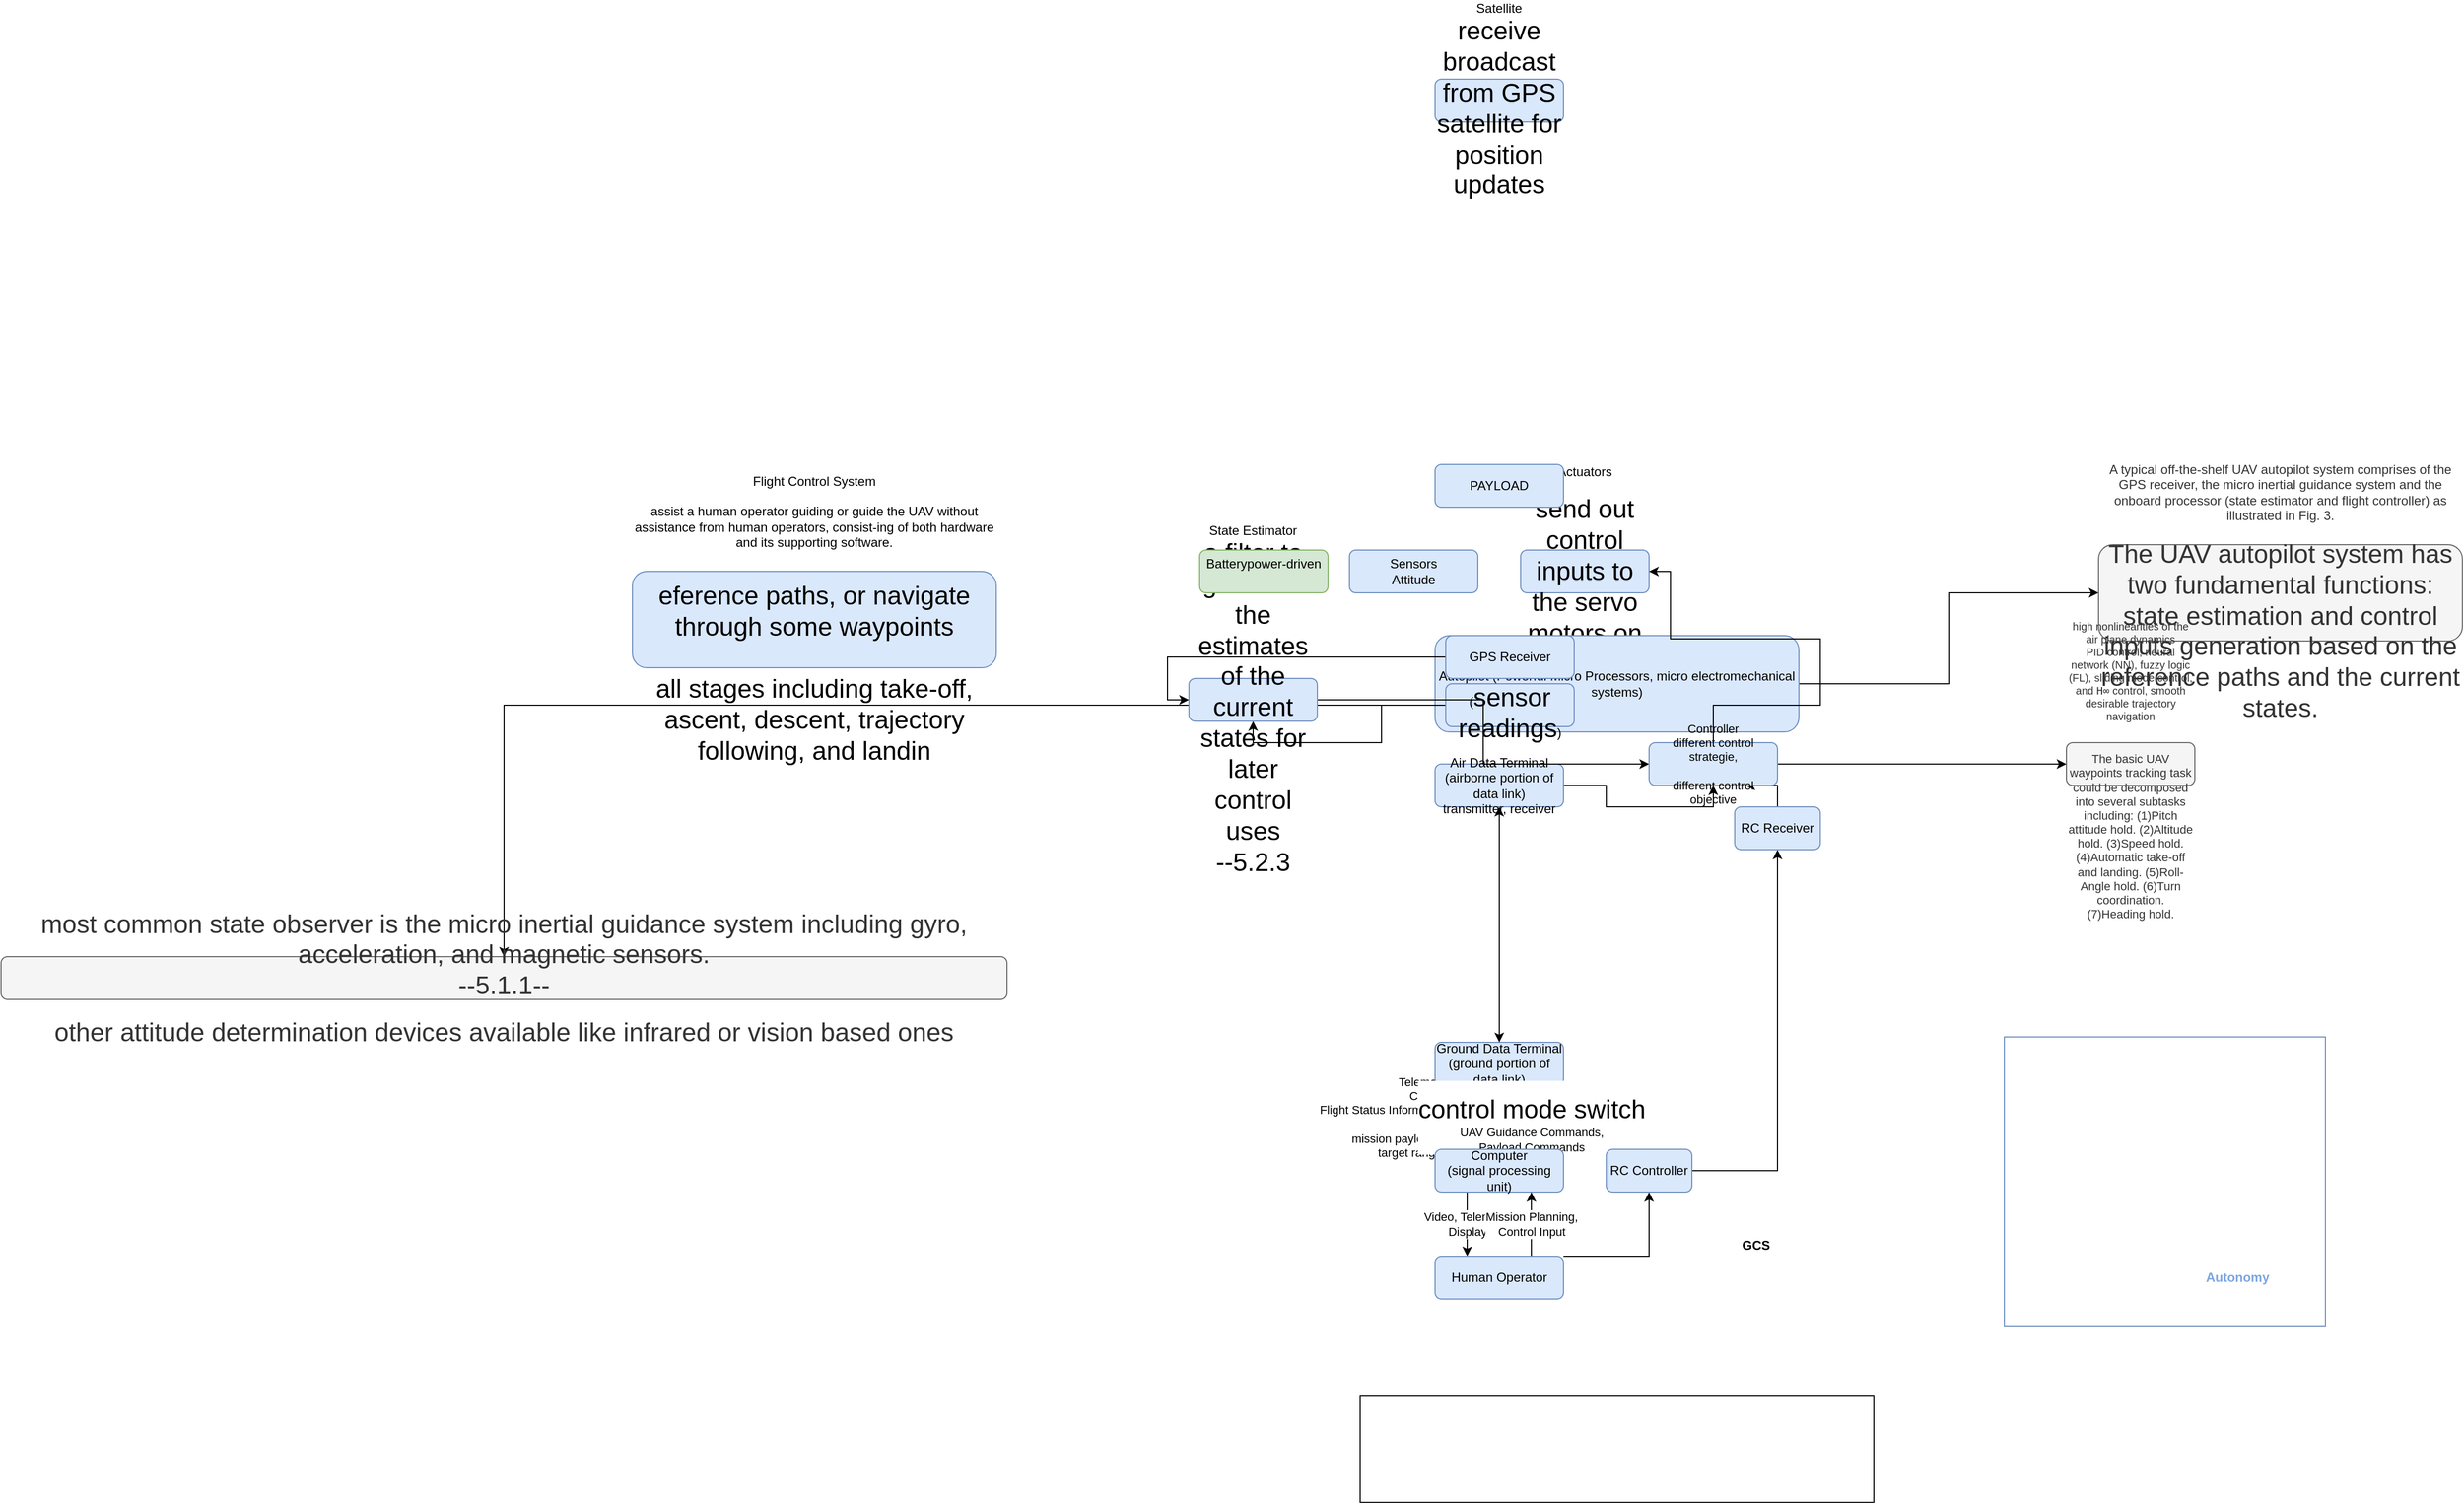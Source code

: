 <mxfile version="12.1.7" pages="1"><diagram id="9xZXBV6ekAi7VDnVgfK0" name="Page-1"><mxGraphModel dx="2579" dy="1630" grid="1" gridSize="10" guides="1" tooltips="1" connect="1" arrows="1" fold="1" page="1" pageScale="1" pageWidth="850" pageHeight="1100" math="0" shadow="0"><root><mxCell id="0"/><mxCell id="1" parent="0"/><mxCell id="j1rkMYEIU3lI6AGtPFy7-9" value="" style="rounded=0;whiteSpace=wrap;html=1;fillColor=none;strokeColor=#6c8ebf;glass=0;comic=0;shadow=0;strokeWidth=1;" parent="1" vertex="1"><mxGeometry x="812" y="95" width="300" height="270" as="geometry"/></mxCell><mxCell id="2LVLRNIlhhIpDmuXOOfF-21" value="" style="rounded=0;whiteSpace=wrap;html=1;fillColor=none;" parent="1" vertex="1"><mxGeometry x="210" y="430" width="480" height="100" as="geometry"/></mxCell><mxCell id="2LVLRNIlhhIpDmuXOOfF-22" value="&lt;b&gt;GCS&lt;/b&gt;" style="text;html=1;strokeColor=none;fillColor=none;align=center;verticalAlign=middle;whiteSpace=wrap;rounded=0;" parent="1" vertex="1"><mxGeometry x="520" y="260" width="120" height="60" as="geometry"/></mxCell><mxCell id="j1rkMYEIU3lI6AGtPFy7-10" value="&lt;b&gt;&lt;font color=&quot;#7EA6E0&quot;&gt;Autonomy&lt;/font&gt;&lt;/b&gt;" style="text;html=1;strokeColor=none;fillColor=none;align=center;verticalAlign=middle;whiteSpace=wrap;rounded=0;" parent="1" vertex="1"><mxGeometry x="970" y="290" width="120" height="60" as="geometry"/></mxCell><mxCell id="lRYX0FACWudWGHy-aPac-10" value="Telemetry Data (video, ...), &lt;br&gt;&lt;div&gt;Command Responses&lt;/div&gt;&lt;div&gt;Flight Status Information ((altitude, speed, direction, etc.)&lt;br&gt;&lt;/div&gt;&lt;div&gt;&lt;br&gt;&lt;/div&gt;&lt;div&gt;mission payload sensor data (video imagery,&lt;br&gt;target range, lines of bearing, etc.)&lt;br&gt;&lt;/div&gt;" style="edgeStyle=orthogonalEdgeStyle;rounded=0;orthogonalLoop=1;jettySize=auto;html=1;startArrow=none;startFill=0;exitX=0.25;exitY=1;exitDx=0;exitDy=0;entryX=0.25;entryY=0;entryDx=0;entryDy=0;" parent="1" source="j1rkMYEIU3lI6AGtPFy7-15" target="lRYX0FACWudWGHy-aPac-1" edge="1"><mxGeometry relative="1" as="geometry"><mxPoint x="310" y="160" as="sourcePoint"/><mxPoint x="270" y="180" as="targetPoint"/></mxGeometry></mxCell><mxCell id="j1rkMYEIU3lI6AGtPFy7-15" value="&lt;div&gt;Ground Data Terminal&lt;/div&gt;&lt;div&gt;(ground portion of data link)&lt;br&gt;&lt;/div&gt;" style="rounded=1;whiteSpace=wrap;html=1;fillColor=#dae8fc;strokeColor=#6c8ebf;" parent="1" vertex="1"><mxGeometry x="280" y="100" width="120" height="40" as="geometry"/></mxCell><mxCell id="lRYX0FACWudWGHy-aPac-5" value="&lt;div&gt;&lt;br&gt;&lt;/div&gt;&lt;div&gt;&lt;span style=&quot;left: 136.087px ; top: 603.198px ; font-size: 24.048px ; font-family: sans-serif ; transform: scalex(0.841)&quot;&gt;control  mode  &lt;/span&gt;&lt;span style=&quot;left: 136.087px ; top: 630.709px ; font-size: 24.048px ; font-family: sans-serif ; transform: scalex(0.817)&quot;&gt;switch&lt;/span&gt;&lt;/div&gt;&lt;div&gt;UAV Guidance Commands,&lt;/div&gt;&lt;div&gt;Payload Commands&lt;br&gt;&lt;/div&gt;" style="edgeStyle=orthogonalEdgeStyle;rounded=0;orthogonalLoop=1;jettySize=auto;html=1;entryX=0.75;entryY=1;entryDx=0;entryDy=0;exitX=0.75;exitY=0;exitDx=0;exitDy=0;" parent="1" source="lRYX0FACWudWGHy-aPac-1" target="j1rkMYEIU3lI6AGtPFy7-15" edge="1"><mxGeometry relative="1" as="geometry"><mxPoint x="300" y="220" as="targetPoint"/></mxGeometry></mxCell><mxCell id="lRYX0FACWudWGHy-aPac-11" value="&lt;div&gt;Video, Telemetry&lt;/div&gt;&lt;div&gt;Display&lt;/div&gt;" style="edgeStyle=orthogonalEdgeStyle;rounded=0;orthogonalLoop=1;jettySize=auto;html=1;startArrow=none;startFill=0;entryX=0.25;entryY=0;entryDx=0;entryDy=0;exitX=0.25;exitY=1;exitDx=0;exitDy=0;" parent="1" source="lRYX0FACWudWGHy-aPac-1" target="lRYX0FACWudWGHy-aPac-2" edge="1"><mxGeometry relative="1" as="geometry"/></mxCell><mxCell id="lRYX0FACWudWGHy-aPac-1" value="&lt;div&gt;Computer&lt;/div&gt;(signal processing unit)" style="rounded=1;whiteSpace=wrap;html=1;fillColor=#dae8fc;strokeColor=#6c8ebf;" parent="1" vertex="1"><mxGeometry x="280" y="200" width="120" height="40" as="geometry"/></mxCell><mxCell id="lRYX0FACWudWGHy-aPac-6" value="&lt;div&gt;Mission Planning,&lt;/div&gt;&lt;div&gt;Control Input&lt;br&gt;&lt;/div&gt;" style="edgeStyle=orthogonalEdgeStyle;rounded=0;orthogonalLoop=1;jettySize=auto;html=1;startArrow=none;startFill=0;exitX=0.75;exitY=0;exitDx=0;exitDy=0;entryX=0.75;entryY=1;entryDx=0;entryDy=0;" parent="1" source="lRYX0FACWudWGHy-aPac-2" target="lRYX0FACWudWGHy-aPac-1" edge="1"><mxGeometry relative="1" as="geometry"><Array as="points"><mxPoint x="370" y="260"/><mxPoint x="370" y="260"/></Array></mxGeometry></mxCell><mxCell id="lRYX0FACWudWGHy-aPac-8" value="" style="edgeStyle=orthogonalEdgeStyle;rounded=0;orthogonalLoop=1;jettySize=auto;html=1;startArrow=none;startFill=0;entryX=0.5;entryY=1;entryDx=0;entryDy=0;" parent="1" source="lRYX0FACWudWGHy-aPac-2" target="lRYX0FACWudWGHy-aPac-3" edge="1"><mxGeometry relative="1" as="geometry"><mxPoint x="540" y="300" as="targetPoint"/><Array as="points"><mxPoint x="480" y="300"/></Array></mxGeometry></mxCell><mxCell id="lRYX0FACWudWGHy-aPac-2" value="Human Operator" style="rounded=1;whiteSpace=wrap;html=1;fillColor=#dae8fc;strokeColor=#6c8ebf;" parent="1" vertex="1"><mxGeometry x="280" y="300" width="120" height="40" as="geometry"/></mxCell><mxCell id="lRYX0FACWudWGHy-aPac-36" value="" style="edgeStyle=orthogonalEdgeStyle;rounded=0;orthogonalLoop=1;jettySize=auto;html=1;startArrow=none;startFill=0;" parent="1" source="lRYX0FACWudWGHy-aPac-3" target="lRYX0FACWudWGHy-aPac-35" edge="1"><mxGeometry relative="1" as="geometry"/></mxCell><mxCell id="lRYX0FACWudWGHy-aPac-3" value="RC Controller" style="rounded=1;whiteSpace=wrap;html=1;fillColor=#dae8fc;strokeColor=#6c8ebf;" parent="1" vertex="1"><mxGeometry x="440" y="200" width="80" height="40" as="geometry"/></mxCell><mxCell id="lRYX0FACWudWGHy-aPac-37" value="" style="edgeStyle=orthogonalEdgeStyle;rounded=0;orthogonalLoop=1;jettySize=auto;html=1;startArrow=none;startFill=0;entryX=0.75;entryY=1;entryDx=0;entryDy=0;" parent="1" source="lRYX0FACWudWGHy-aPac-35" target="lRYX0FACWudWGHy-aPac-23" edge="1"><mxGeometry relative="1" as="geometry"/></mxCell><mxCell id="lRYX0FACWudWGHy-aPac-35" value="RC Receiver" style="rounded=1;whiteSpace=wrap;html=1;fillColor=#dae8fc;strokeColor=#6c8ebf;" parent="1" vertex="1"><mxGeometry x="560" y="-120" width="80" height="40" as="geometry"/></mxCell><mxCell id="lRYX0FACWudWGHy-aPac-14" value="" style="edgeStyle=orthogonalEdgeStyle;rounded=0;orthogonalLoop=1;jettySize=auto;html=1;startArrow=classic;startFill=1;entryX=0.5;entryY=0;entryDx=0;entryDy=0;" parent="1" source="lRYX0FACWudWGHy-aPac-12" target="j1rkMYEIU3lI6AGtPFy7-15" edge="1"><mxGeometry relative="1" as="geometry"><mxPoint x="340" y="-40" as="targetPoint"/></mxGeometry></mxCell><mxCell id="lRYX0FACWudWGHy-aPac-33" value="" style="edgeStyle=orthogonalEdgeStyle;rounded=0;orthogonalLoop=1;jettySize=auto;html=1;startArrow=none;startFill=0;entryX=0.5;entryY=1;entryDx=0;entryDy=0;" parent="1" source="lRYX0FACWudWGHy-aPac-12" target="lRYX0FACWudWGHy-aPac-23" edge="1"><mxGeometry relative="1" as="geometry"><mxPoint x="480" y="-140" as="targetPoint"/></mxGeometry></mxCell><mxCell id="lRYX0FACWudWGHy-aPac-12" value="Air Data Terminal&lt;div&gt;(airborne portion of data link)&lt;br&gt;&lt;/div&gt;&lt;div&gt;transmitter, receiver&lt;br&gt;&lt;/div&gt;" style="rounded=1;whiteSpace=wrap;html=1;fillColor=#dae8fc;strokeColor=#6c8ebf;" parent="1" vertex="1"><mxGeometry x="280" y="-160" width="120" height="40" as="geometry"/></mxCell><mxCell id="lRYX0FACWudWGHy-aPac-15" value="&lt;div&gt;Sensors&lt;/div&gt;Attitude" style="rounded=1;whiteSpace=wrap;html=1;fillColor=#dae8fc;strokeColor=#6c8ebf;" parent="1" vertex="1"><mxGeometry x="200" y="-360" width="120" height="40" as="geometry"/></mxCell><mxCell id="lRYX0FACWudWGHy-aPac-16" value="&lt;div&gt;Actuators&lt;/div&gt;&lt;div&gt;&lt;br&gt;&lt;/div&gt;&lt;div&gt;&lt;span style=&quot;left: 136.087px ; top: 658.364px ; font-size: 24.048px ; font-family: sans-serif ; transform: scalex(0.812)&quot;&gt;send out control inputs to the servo motors &lt;/span&gt;&lt;span style=&quot;left: 136.087px ; top: 685.875px ; font-size: 24.048px ; font-family: sans-serif ; transform: scalex(0.899)&quot;&gt;on UAVs&lt;/span&gt;&lt;/div&gt;" style="rounded=1;whiteSpace=wrap;html=1;fillColor=#dae8fc;strokeColor=#6c8ebf;" parent="1" vertex="1"><mxGeometry x="360" y="-360" width="120" height="40" as="geometry"/></mxCell><mxCell id="lRYX0FACWudWGHy-aPac-45" value="" style="edgeStyle=orthogonalEdgeStyle;rounded=0;orthogonalLoop=1;jettySize=auto;html=1;startArrow=none;startFill=0;" parent="1" source="lRYX0FACWudWGHy-aPac-17" target="lRYX0FACWudWGHy-aPac-44" edge="1"><mxGeometry relative="1" as="geometry"/></mxCell><mxCell id="lRYX0FACWudWGHy-aPac-17" value="&lt;font style=&quot;font-size: 12px&quot;&gt;Autopilot (Powerful Micro Processors, &lt;span style=&quot;left: 740.02px ; top: 823.574px ; font-family: sans-serif ; transform: scalex(0.813)&quot;&gt;micro electromechanical systems&lt;/span&gt;)&lt;/font&gt;" style="rounded=1;whiteSpace=wrap;html=1;fillColor=#dae8fc;strokeColor=#6c8ebf;" parent="1" vertex="1"><mxGeometry x="280" y="-280" width="340" height="90" as="geometry"/></mxCell><mxCell id="lRYX0FACWudWGHy-aPac-44" value="&lt;div&gt;&lt;font style=&quot;font-size: 12px&quot;&gt;&lt;span style=&quot;left: 160.135px ; top: 1072.04px ; font-family: sans-serif ; transform: scalex(0.952)&quot;&gt;A  typical  off-the-shelf  UAV  autopilot  system  &lt;/span&gt;&lt;span style=&quot;left: 136.087px ; top: 1099.69px ; font-family: sans-serif ; transform: scalex(0.866)&quot;&gt;comprises  of  the  GPS  receiver,  the  micro  inertial  &lt;/span&gt;&lt;span style=&quot;left: 136.087px ; top: 1127.2px ; font-family: sans-serif ; transform: scalex(0.839)&quot;&gt;guidance  system  and  the  onboard  processor  (state  &lt;/span&gt;&lt;span style=&quot;left: 136.087px ; top: 1154.86px ; font-family: sans-serif ; transform: scalex(0.774)&quot;&gt;estimator  and  flight  controller)  as  illustrated  in  Fig.  3.&lt;/span&gt;&lt;br&gt;&lt;/font&gt;&lt;/div&gt;&lt;div&gt;&lt;br&gt;&lt;/div&gt;&lt;div&gt;&lt;span style=&quot;left: 136.087px ; top: 1182.37px ; font-size: 24.048px ; font-family: sans-serif ; transform: scalex(0.898)&quot;&gt;The  UAV  autopilot  system  has  two  fundamental  &lt;/span&gt;&lt;span style=&quot;left: 136.087px ; top: 1210.03px ; font-size: 24.048px ; font-family: sans-serif ; transform: scalex(0.806)&quot;&gt;functions: state estimation and control inputs generation &lt;/span&gt;&lt;span style=&quot;left: 136.087px ; top: 1237.54px ; font-size: 24.048px ; font-family: sans-serif ; transform: scalex(0.762)&quot;&gt;based on the reference paths and the current states. &lt;/span&gt;&lt;br&gt;&lt;font style=&quot;font-size: 12px&quot;&gt;&lt;/font&gt;&lt;/div&gt;" style="rounded=1;whiteSpace=wrap;html=1;fillColor=#f5f5f5;strokeColor=#666666;fontColor=#333333;" parent="1" vertex="1"><mxGeometry x="900" y="-365" width="340" height="90" as="geometry"/></mxCell><mxCell id="lRYX0FACWudWGHy-aPac-18" value="PAYLOAD" style="rounded=1;whiteSpace=wrap;html=1;fillColor=#dae8fc;strokeColor=#6c8ebf;" parent="1" vertex="1"><mxGeometry x="280" y="-440" width="120" height="40" as="geometry"/></mxCell><mxCell id="lRYX0FACWudWGHy-aPac-19" value="&lt;div&gt;Satellite&lt;/div&gt;&lt;div&gt;&lt;span style=&quot;left: 136.087px ; top: 630.709px ; font-size: 24.048px ; font-family: sans-serif ; transform: scalex(0.817)&quot;&gt;receive broadcast from GPS satellite for position &lt;/span&gt;&lt;span style=&quot;left: 136.087px ; top: 658.364px ; font-size: 24.048px ; font-family: sans-serif ; transform: scalex(0.812)&quot;&gt;updates&lt;/span&gt;&lt;/div&gt;" style="rounded=1;whiteSpace=wrap;html=1;fillColor=#dae8fc;strokeColor=#6c8ebf;" parent="1" vertex="1"><mxGeometry x="280" y="-800" width="120" height="40" as="geometry"/></mxCell><mxCell id="lRYX0FACWudWGHy-aPac-29" value="" style="edgeStyle=orthogonalEdgeStyle;rounded=0;orthogonalLoop=1;jettySize=auto;html=1;startArrow=none;startFill=0;entryX=0.5;entryY=1;entryDx=0;entryDy=0;" parent="1" source="lRYX0FACWudWGHy-aPac-20" target="lRYX0FACWudWGHy-aPac-22" edge="1"><mxGeometry relative="1" as="geometry"><mxPoint x="210" y="-215" as="targetPoint"/></mxGeometry></mxCell><mxCell id="lRYX0FACWudWGHy-aPac-43" value="" style="edgeStyle=orthogonalEdgeStyle;rounded=0;orthogonalLoop=1;jettySize=auto;html=1;startArrow=none;startFill=0;" parent="1" source="lRYX0FACWudWGHy-aPac-20" target="lRYX0FACWudWGHy-aPac-42" edge="1"><mxGeometry relative="1" as="geometry"/></mxCell><mxCell id="lRYX0FACWudWGHy-aPac-20" value="State Observer (&lt;span style=&quot;left: 136.087px ; top: 879.029px ; font-size: 24.048px ; font-family: sans-serif ; transform: scalex(0.764)&quot;&gt;sensor  readings&lt;/span&gt;)" style="rounded=1;whiteSpace=wrap;html=1;fillColor=#dae8fc;strokeColor=#6c8ebf;" parent="1" vertex="1"><mxGeometry x="290" y="-235" width="120" height="40" as="geometry"/></mxCell><mxCell id="lRYX0FACWudWGHy-aPac-42" value="&lt;div&gt;&lt;span style=&quot;left: 136.087px ; top: 768.697px ; font-size: 24.048px ; font-family: sans-serif ; transform: scalex(0.754)&quot;&gt;most  common  state  observer  is  &lt;/span&gt;&lt;span style=&quot;left: 136.087px ; top: 796.208px ; font-size: 24.048px ; font-family: sans-serif ; transform: scalex(0.851)&quot;&gt;the  micro  inertial  guidance  system  including  gyro,  &lt;/span&gt;&lt;span style=&quot;left: 136.087px ; top: 823.863px ; font-size: 24.048px ; font-family: sans-serif ; transform: scalex(0.799)&quot;&gt;acceleration, and magnetic sensors. &lt;/span&gt;&lt;br&gt;&lt;span style=&quot;left: 136.087px ; top: 823.863px ; font-size: 24.048px ; font-family: sans-serif ; transform: scalex(0.799)&quot;&gt;&lt;span style=&quot;left: 740.029px ; top: 746.308px ; font-size: 24.048px ; font-family: sans-serif ; transform: scalex(0.817)&quot; class=&quot;&quot;&gt;--5.1.1--&lt;/span&gt;&lt;/span&gt;&lt;/div&gt;&lt;div&gt;&lt;br&gt;&lt;span style=&quot;left: 136.087px ; top: 823.863px ; font-size: 24.048px ; font-family: sans-serif ; transform: scalex(0.799)&quot;&gt;&lt;span style=&quot;left: 136.087px ; top: 823.863px ; font-size: 24.048px ; font-family: sans-serif ; transform: scalex(0.799)&quot;&gt;other &lt;/span&gt;&lt;span style=&quot;left: 136.087px ; top: 851.374px ; font-size: 24.048px ; font-family: sans-serif ; transform: scalex(0.823)&quot;&gt;attitude determination devices available like infrared or &lt;/span&gt;&lt;span style=&quot;left: 136.087px ; top: 879.029px ; font-size: 24.048px ; font-family: sans-serif ; transform: scalex(0.764)&quot;&gt;vision  based  ones&lt;/span&gt;&lt;/span&gt;&lt;/div&gt;" style="rounded=1;whiteSpace=wrap;html=1;fillColor=#f5f5f5;strokeColor=#666666;fontColor=#333333;" parent="1" vertex="1"><mxGeometry x="-1060" y="20" width="940" height="40" as="geometry"/></mxCell><mxCell id="lRYX0FACWudWGHy-aPac-27" value="" style="edgeStyle=orthogonalEdgeStyle;rounded=0;orthogonalLoop=1;jettySize=auto;html=1;startArrow=none;startFill=0;entryX=0;entryY=0.5;entryDx=0;entryDy=0;" parent="1" source="lRYX0FACWudWGHy-aPac-21" target="lRYX0FACWudWGHy-aPac-22" edge="1"><mxGeometry relative="1" as="geometry"><mxPoint x="210" y="-260" as="targetPoint"/></mxGeometry></mxCell><mxCell id="lRYX0FACWudWGHy-aPac-21" value="GPS Receiver" style="rounded=1;whiteSpace=wrap;html=1;fillColor=#dae8fc;strokeColor=#6c8ebf;" parent="1" vertex="1"><mxGeometry x="290" y="-280" width="120" height="40" as="geometry"/></mxCell><mxCell id="lRYX0FACWudWGHy-aPac-31" value="" style="edgeStyle=orthogonalEdgeStyle;rounded=0;orthogonalLoop=1;jettySize=auto;html=1;startArrow=none;startFill=0;entryX=0;entryY=0.5;entryDx=0;entryDy=0;" parent="1" source="lRYX0FACWudWGHy-aPac-22" target="lRYX0FACWudWGHy-aPac-23" edge="1"><mxGeometry relative="1" as="geometry"><mxPoint x="250" y="-220" as="targetPoint"/></mxGeometry></mxCell><mxCell id="lRYX0FACWudWGHy-aPac-22" value="&lt;div&gt;State Estimator&lt;/div&gt;&lt;div&gt;&lt;span style=&quot;left: 136.087px ; top: 906.54px ; font-size: 24.048px ; font-family: sans-serif ; transform: scalex(0.798)&quot;&gt;a filter to generate &lt;/span&gt;&lt;span style=&quot;left: 136.087px ; top: 934.195px ; font-size: 24.048px ; font-family: sans-serif ; transform: scalex(0.806)&quot;&gt;the estimates of the current states for later control uses&lt;/span&gt;&lt;span style=&quot;left: 740.171px ; top: 630.986px ; font-size: 24.048px ; font-family: sans-serif ; transform: scalex(0.775)&quot;&gt;&lt;br&gt;&lt;/span&gt;&lt;/div&gt;&lt;div&gt;&lt;span style=&quot;left: 740.171px ; top: 630.986px ; font-size: 24.048px ; font-family: sans-serif ; transform: scalex(0.775)&quot;&gt;--5.2.3&lt;/span&gt;&lt;/div&gt;" style="rounded=1;whiteSpace=wrap;html=1;fillColor=#dae8fc;strokeColor=#6c8ebf;" parent="1" vertex="1"><mxGeometry x="50" y="-240" width="120" height="40" as="geometry"/></mxCell><mxCell id="lRYX0FACWudWGHy-aPac-25" value="" style="edgeStyle=orthogonalEdgeStyle;rounded=0;orthogonalLoop=1;jettySize=auto;html=1;startArrow=none;startFill=0;entryX=1;entryY=0.5;entryDx=0;entryDy=0;" parent="1" source="lRYX0FACWudWGHy-aPac-23" target="lRYX0FACWudWGHy-aPac-16" edge="1"><mxGeometry relative="1" as="geometry"><mxPoint x="700" y="-215" as="targetPoint"/><Array as="points"><mxPoint x="640" y="-215"/><mxPoint x="640" y="-277"/><mxPoint x="500" y="-277"/><mxPoint x="500" y="-340"/></Array></mxGeometry></mxCell><mxCell id="lRYX0FACWudWGHy-aPac-40" value="" style="edgeStyle=orthogonalEdgeStyle;rounded=0;orthogonalLoop=1;jettySize=auto;html=1;startArrow=none;startFill=0;" parent="1" source="lRYX0FACWudWGHy-aPac-23" target="lRYX0FACWudWGHy-aPac-39" edge="1"><mxGeometry relative="1" as="geometry"/></mxCell><mxCell id="lRYX0FACWudWGHy-aPac-23" value="&lt;div style=&quot;font-size: 11px&quot;&gt;Controller&lt;font style=&quot;font-size: 11px&quot;&gt;&lt;span style=&quot;left: 136.087px ; top: 961.706px ; font-family: sans-serif ; transform: scalex(0.812)&quot;&gt;&lt;br&gt;&lt;/span&gt;&lt;/font&gt;&lt;/div&gt;&lt;div style=&quot;font-size: 11px&quot;&gt;&lt;font style=&quot;font-size: 11px&quot;&gt;&lt;span style=&quot;left: 136.087px ; top: 961.706px ; font-family: sans-serif ; transform: scalex(0.812)&quot;&gt;different control strategie,&lt;/span&gt;&lt;/font&gt;&lt;/div&gt;&lt;div style=&quot;font-size: 11px&quot;&gt;&lt;font style=&quot;font-size: 11px&quot;&gt;&lt;br&gt;&lt;span style=&quot;left: 136.087px ; top: 961.706px ; font-family: sans-serif ; transform: scalex(0.812)&quot;&gt;&lt;span style=&quot;left: 136.061px ; top: 1466.63px ; font-family: sans-serif ; transform: scalex(0.792)&quot;&gt;different  control  &lt;/span&gt;&lt;span style=&quot;left: 136.061px ; top: 1494.14px ; font-family: sans-serif ; transform: scalex(0.786)&quot;&gt;objective&lt;/span&gt;&lt;/span&gt;&lt;/font&gt;&lt;/div&gt;" style="rounded=1;whiteSpace=wrap;html=1;fillColor=#dae8fc;strokeColor=#6c8ebf;" parent="1" vertex="1"><mxGeometry x="480" y="-180" width="120" height="40" as="geometry"/></mxCell><mxCell id="lRYX0FACWudWGHy-aPac-39" value="&lt;div style=&quot;font-size: 10px&quot;&gt;&lt;font style=&quot;font-size: 10px&quot;&gt;&lt;br&gt;&lt;font style=&quot;font-size: 10px&quot;&gt;&lt;span style=&quot;left: 740.022px ; top: 682.408px ; font-family: sans-serif ; transform: scalex(0.804)&quot;&gt;&lt;span style=&quot;left: 136.08px ; top: 1371.74px ; font-family: sans-serif ; transform: scalex(0.809)&quot;&gt;high nonlinearities of the air plane dynamics&lt;/span&gt;&lt;/span&gt;&lt;/font&gt;&lt;/font&gt;&lt;/div&gt;&lt;div style=&quot;font-size: 10px&quot;&gt;&lt;font style=&quot;font-size: 10px&quot;&gt;&lt;span style=&quot;left: 740.022px ; top: 682.408px ; font-family: sans-serif ; transform: scalex(0.804)&quot;&gt; PID control, &lt;/span&gt;&lt;span style=&quot;left: 740.022px ; top: 709.919px ; font-family: sans-serif ; transform: scalex(0.825)&quot;&gt;neural  network  (NN),  fuzzy  logic  (FL),  sliding  mode  &lt;/span&gt;&lt;span style=&quot;left: 740.022px ; top: 739.57px ; font-family: sans-serif ; transform: scalex(0.794)&quot;&gt;control,  and  &lt;/span&gt;&lt;span style=&quot;left: 873.368px ; top: 732.211px ; font-family: monospace&quot;&gt;H&lt;/span&gt;&lt;span style=&quot;left: 890.784px ; top: 744.047px ; font-family: monospace&quot;&gt;∞&lt;/span&gt;&lt;span style=&quot;left: 906.336px ; top: 739.31px ; font-family: sans-serif ; transform: scalex(0.783)&quot;&gt;  control,&lt;/span&gt;&lt;/font&gt;&lt;font style=&quot;font-size: 10px&quot;&gt; &lt;span style=&quot;left: 740.02px ; top: 768.408px ; font-family: sans-serif ; transform: scalex(0.821)&quot;&gt;smooth  desirable  trajectory  &lt;/span&gt;&lt;span style=&quot;left: 740.02px ; top: 796.063px ; font-family: sans-serif ; transform: scalex(0.843)&quot;&gt;navigation&lt;/span&gt;&lt;/font&gt;&lt;/div&gt;&lt;div&gt;&lt;br&gt;&lt;/div&gt;&lt;div style=&quot;font-size: 11px&quot;&gt;&lt;font style=&quot;font-size: 11px&quot;&gt;&lt;br&gt;&lt;/font&gt;&lt;/div&gt;&lt;div style=&quot;font-size: 11px&quot;&gt;&lt;font style=&quot;font-size: 11px&quot;&gt;&lt;span style=&quot;left: 740.002px ; top: 355.155px ; font-family: sans-serif ; transform: scalex(0.811)&quot;&gt; The basic UAV waypoints tracking task &lt;/span&gt;&lt;span style=&quot;left: 740.002px ; top: 382.811px ; font-family: sans-serif ; transform: scalex(0.785)&quot;&gt;could be decomposed into several subtasks including:   &lt;/span&gt;&lt;span style=&quot;left: 740.002px ; top: 410.322px ; font-family: sans-serif ; transform: scalex(0.85)&quot;&gt;(1)&lt;/span&gt;&lt;span style=&quot;left: 783.217px ; top: 410.322px ; font-family: sans-serif ; transform: scalex(0.8)&quot;&gt;Pitch attitude hold. &lt;/span&gt;&lt;span style=&quot;left: 740.027px ; top: 437.977px ; font-family: sans-serif ; transform: scalex(0.85)&quot;&gt;(2)&lt;/span&gt;&lt;span style=&quot;left: 783.241px ; top: 437.977px ; font-family: sans-serif ; transform: scalex(0.824)&quot;&gt;Altitude hold. &lt;/span&gt;&lt;span style=&quot;left: 740.051px ; top: 465.488px ; font-family: sans-serif ; transform: scalex(0.85)&quot;&gt;(3)&lt;/span&gt;&lt;span style=&quot;left: 783.265px ; top: 465.488px ; font-family: sans-serif ; transform: scalex(0.789)&quot;&gt;Speed hold. &lt;/span&gt;&lt;span style=&quot;left: 740.075px ; top: 493.143px ; font-family: sans-serif ; transform: scalex(0.85)&quot;&gt;(4)&lt;/span&gt;&lt;span style=&quot;left: 783.289px ; top: 493.143px ; font-family: sans-serif ; transform: scalex(0.807)&quot;&gt;Automatic take-off and landing. &lt;/span&gt;&lt;span style=&quot;left: 740.099px ; top: 520.654px ; font-family: sans-serif ; transform: scalex(0.85)&quot;&gt;(5)&lt;/span&gt;&lt;span style=&quot;left: 783.313px ; top: 520.654px ; font-family: sans-serif ; transform: scalex(0.856)&quot;&gt;Roll-Angle hold. &lt;/span&gt;&lt;span style=&quot;left: 740.123px ; top: 548.309px ; font-family: sans-serif ; transform: scalex(0.85)&quot;&gt;(6)&lt;/span&gt;&lt;span style=&quot;left: 783.337px ; top: 548.309px ; font-family: sans-serif ; transform: scalex(0.823)&quot;&gt;Turn coordination. &lt;/span&gt;&lt;span style=&quot;left: 740.147px ; top: 575.82px ; font-family: sans-serif ; transform: scalex(0.85)&quot;&gt;(7)&lt;/span&gt;&lt;span style=&quot;left: 783.361px ; top: 575.82px ; font-family: sans-serif ; transform: scalex(0.807)&quot;&gt;Heading hold.&lt;/span&gt;&lt;/font&gt;&lt;/div&gt;" style="rounded=1;whiteSpace=wrap;html=1;fillColor=#f5f5f5;strokeColor=#666666;fontColor=#333333;" parent="1" vertex="1"><mxGeometry x="870" y="-180" width="120" height="40" as="geometry"/></mxCell><mxCell id="lRYX0FACWudWGHy-aPac-38" value="&lt;div&gt;&lt;font style=&quot;font-size: 12px&quot;&gt;Battery&lt;span style=&quot;left: 740.02px ; top: 1513.22px ; font-family: sans-serif ; transform: scalex(0.777)&quot;&gt;power-driven&lt;/span&gt;&lt;/font&gt;&lt;/div&gt;&lt;font style=&quot;font-size: 12px&quot;&gt;&lt;br&gt;&lt;/font&gt;" style="rounded=1;whiteSpace=wrap;html=1;fillColor=#d5e8d4;strokeColor=#82b366;" parent="1" vertex="1"><mxGeometry x="60" y="-360" width="120" height="40" as="geometry"/></mxCell><mxCell id="lRYX0FACWudWGHy-aPac-41" value="&lt;div&gt;&lt;font style=&quot;font-size: 12px&quot;&gt;Flight Control System&lt;/font&gt;&lt;/div&gt;&lt;div&gt;&lt;font style=&quot;font-size: 12px&quot;&gt;&lt;br&gt;&lt;/font&gt;&lt;/div&gt;&lt;div&gt;&lt;font style=&quot;font-size: 12px&quot;&gt;&lt;span style=&quot;left: 160.135px ; top: 217.036px ; font-family: sans-serif ; transform: scalex(0.794)&quot; class=&quot;&quot;&gt;assist a human operator guiding or guide  the  &lt;/span&gt;&lt;span style=&quot;left: 136.087px ; top: 244.546px ; font-family: sans-serif ; transform: scalex(0.824)&quot;&gt;UAV without assistance from human operators, consist-&lt;/span&gt;&lt;span style=&quot;left: 136.087px ; top: 272.202px ; font-family: sans-serif ; transform: scalex(0.769)&quot;&gt;ing  of  both  hardware  and  its  supporting  software.&lt;/span&gt;&lt;/font&gt;&lt;/div&gt;&lt;div&gt;&lt;font style=&quot;font-size: 12px&quot;&gt;&lt;span style=&quot;left: 136.087px ; top: 272.202px ; font-family: sans-serif ; transform: scalex(0.769)&quot;&gt;&lt;br&gt;&lt;/span&gt;&lt;/font&gt;&lt;/div&gt;&lt;div&gt;&lt;br&gt;&lt;font style=&quot;font-size: 12px&quot;&gt;&lt;span style=&quot;left: 136.087px ; top: 272.202px ; font-family: sans-serif ; transform: scalex(0.769)&quot;&gt;&lt;span style=&quot;left: 136.087px ; top: 437.7px ; font-size: 24.048px ; font-family: sans-serif ; transform: scalex(0.807)&quot;&gt;eference  paths,  or  navigate  through  some  &lt;/span&gt;&lt;span style=&quot;left: 136.087px ; top: 465.211px ; font-size: 24.048px ; font-family: sans-serif ; transform: scalex(0.839)&quot;&gt;waypoints&lt;/span&gt;&lt;/span&gt;&lt;/font&gt;&lt;/div&gt;&lt;div&gt;&lt;br&gt;&lt;/div&gt;&lt;div&gt;&lt;br&gt;&lt;/div&gt;&lt;div&gt;&lt;span style=&quot;left: 136.087px ; top: 492.866px ; font-size: 24.048px ; font-family: sans-serif ; transform: scalex(0.781)&quot;&gt;all  stages  including  take-off,  ascent,  descent,  &lt;/span&gt;&lt;span style=&quot;left: 136.087px ; top: 520.377px ; font-size: 24.048px ; font-family: sans-serif ; transform: scalex(0.801)&quot;&gt;trajectory following, and landin&lt;/span&gt;&lt;/div&gt;" style="rounded=1;whiteSpace=wrap;html=1;fillColor=#dae8fc;strokeColor=#6c8ebf;" parent="1" vertex="1"><mxGeometry x="-470" y="-340" width="340" height="90" as="geometry"/></mxCell></root></mxGraphModel></diagram></mxfile>